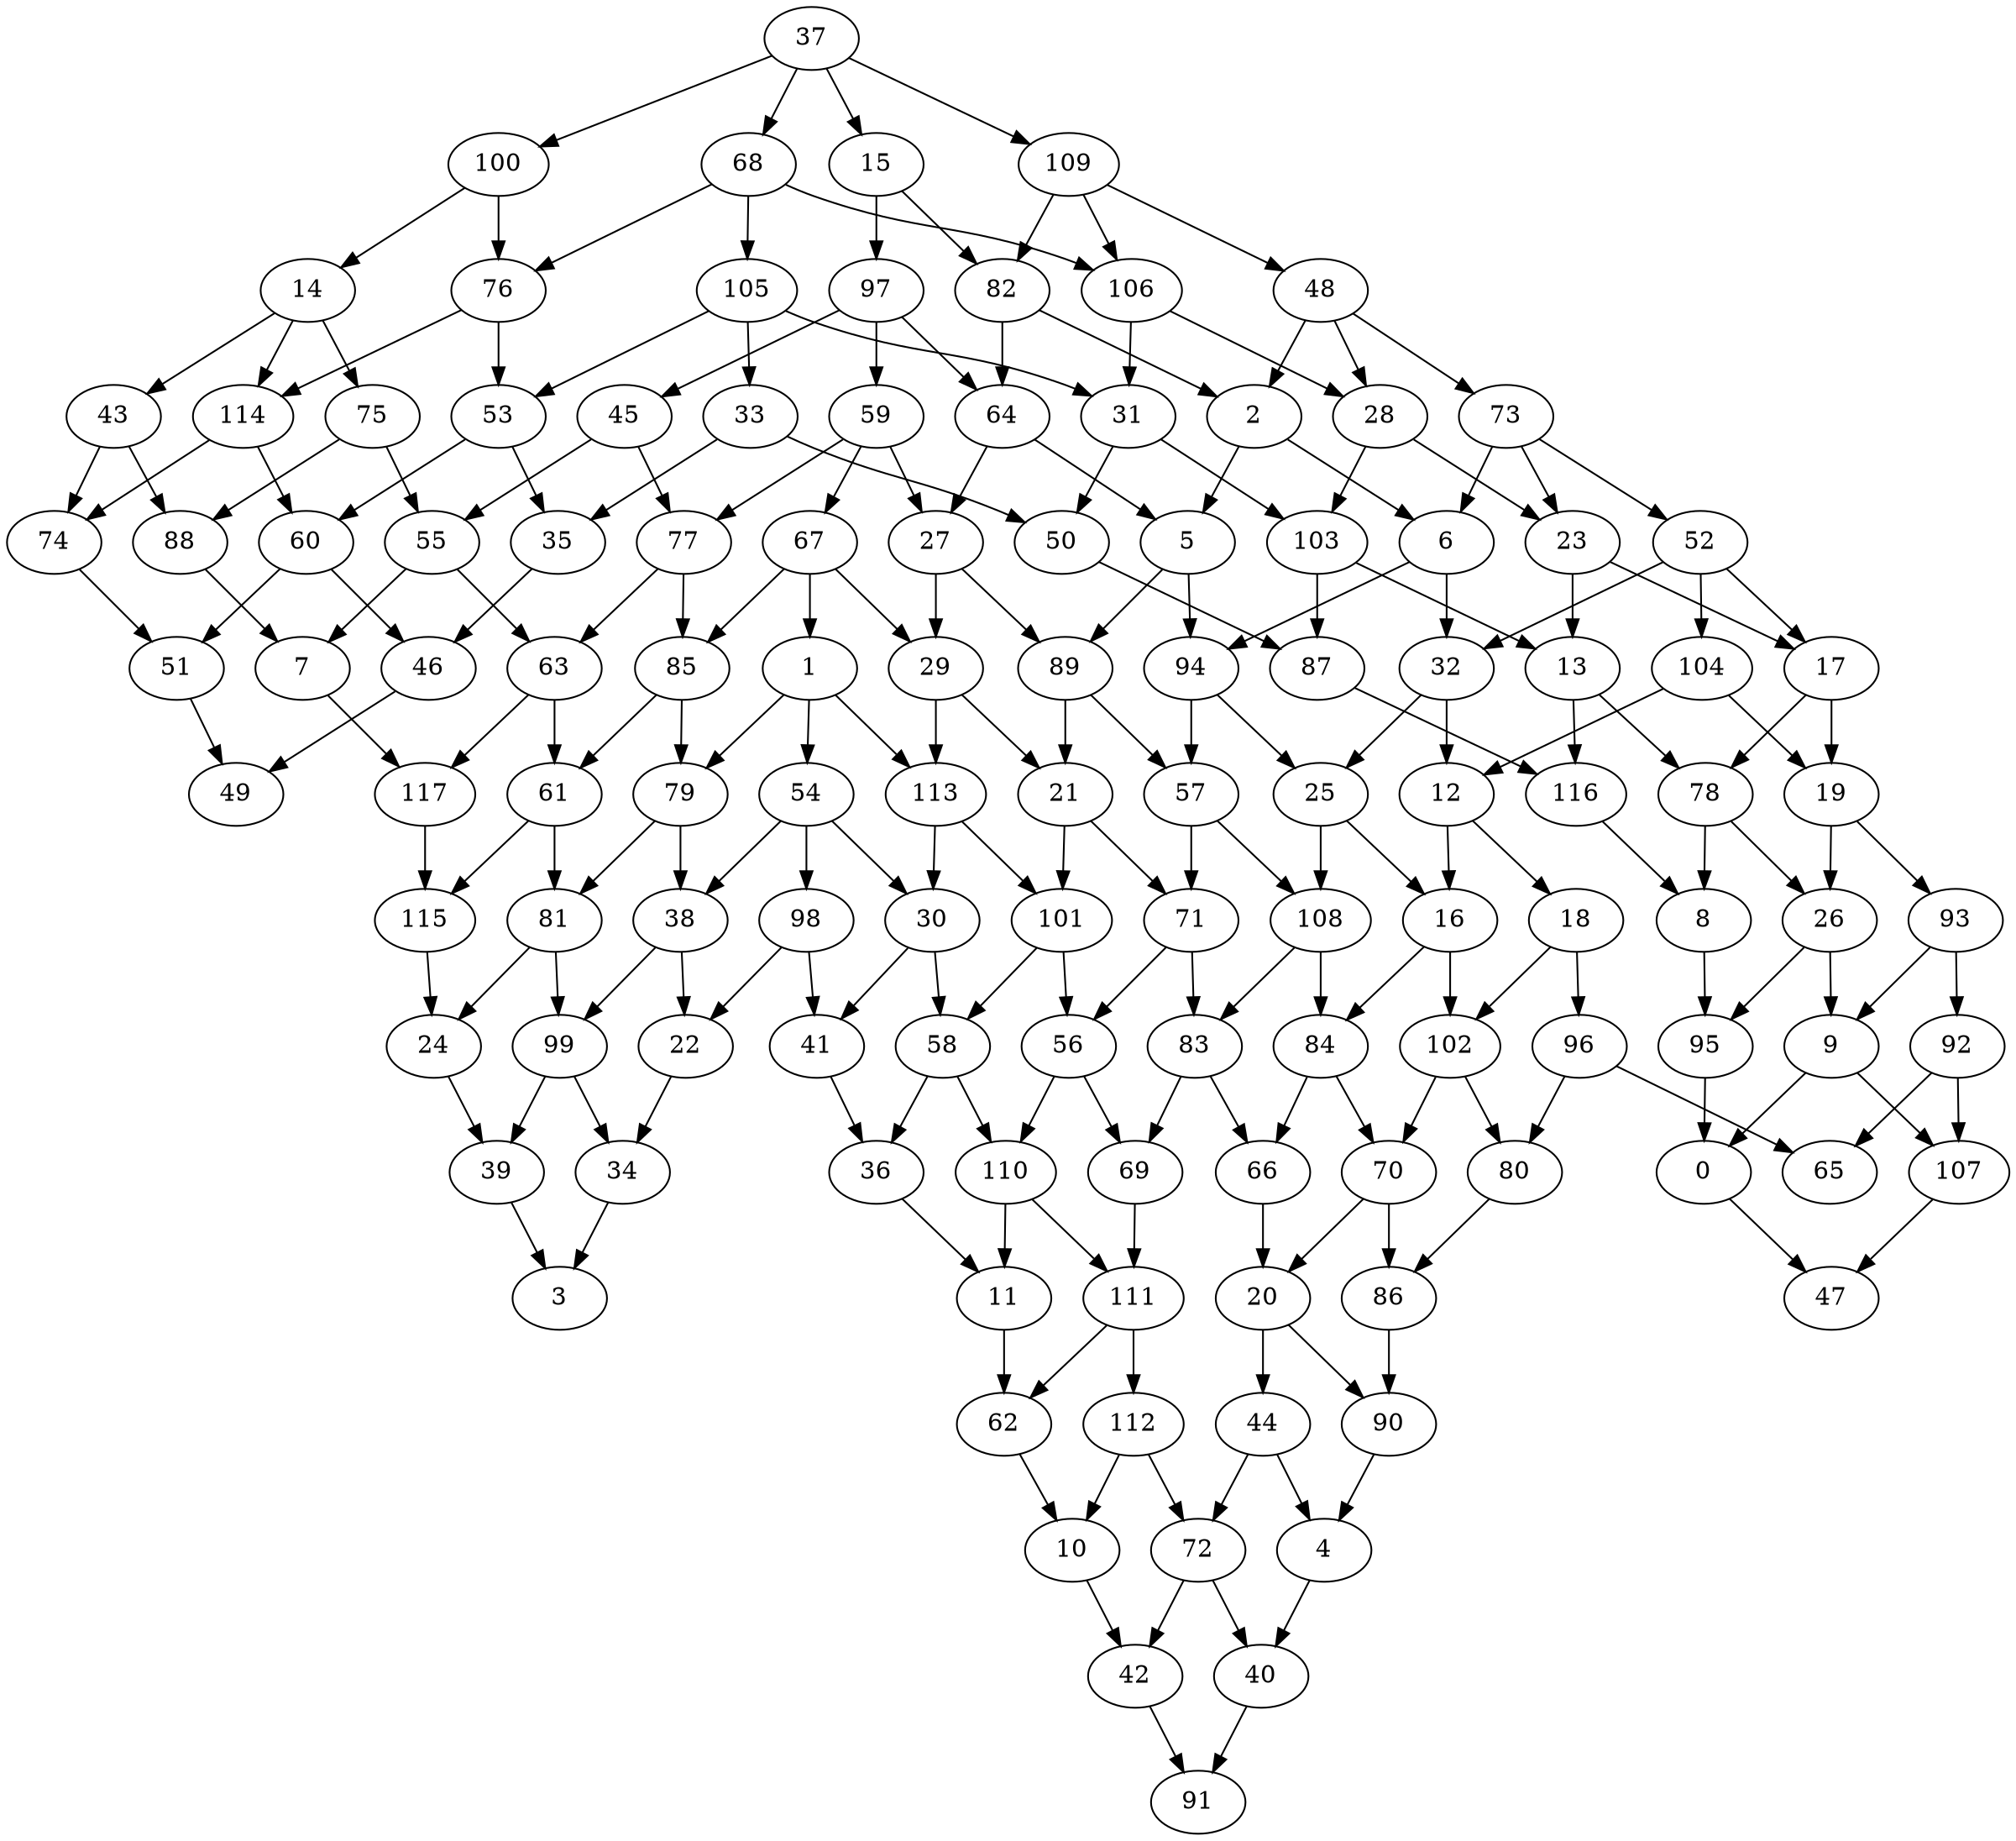 strict digraph "" {
	0 -> 47;
	1 -> 54;
	1 -> 79;
	1 -> 113;
	2 -> 5;
	2 -> 6;
	4 -> 40;
	5 -> 89;
	5 -> 94;
	6 -> 32;
	6 -> 94;
	7 -> 117;
	8 -> 95;
	9 -> 0;
	9 -> 107;
	10 -> 42;
	11 -> 62;
	12 -> 16;
	12 -> 18;
	13 -> 78;
	13 -> 116;
	14 -> 43;
	14 -> 75;
	14 -> 114;
	15 -> 82;
	15 -> 97;
	16 -> 84;
	16 -> 102;
	17 -> 19;
	17 -> 78;
	18 -> 96;
	18 -> 102;
	19 -> 26;
	19 -> 93;
	20 -> 44;
	20 -> 90;
	21 -> 71;
	21 -> 101;
	22 -> 34;
	23 -> 13;
	23 -> 17;
	24 -> 39;
	25 -> 16;
	25 -> 108;
	26 -> 9;
	26 -> 95;
	27 -> 29;
	27 -> 89;
	28 -> 23;
	28 -> 103;
	29 -> 21;
	29 -> 113;
	30 -> 41;
	30 -> 58;
	31 -> 50;
	31 -> 103;
	32 -> 12;
	32 -> 25;
	33 -> 35;
	33 -> 50;
	34 -> 3;
	35 -> 46;
	36 -> 11;
	37 -> 15;
	37 -> 68;
	37 -> 100;
	37 -> 109;
	38 -> 22;
	38 -> 99;
	39 -> 3;
	40 -> 91;
	41 -> 36;
	42 -> 91;
	43 -> 74;
	43 -> 88;
	44 -> 4;
	44 -> 72;
	45 -> 55;
	45 -> 77;
	46 -> 49;
	48 -> 2;
	48 -> 28;
	48 -> 73;
	50 -> 87;
	51 -> 49;
	52 -> 17;
	52 -> 32;
	52 -> 104;
	53 -> 35;
	53 -> 60;
	54 -> 30;
	54 -> 38;
	54 -> 98;
	55 -> 7;
	55 -> 63;
	56 -> 69;
	56 -> 110;
	57 -> 71;
	57 -> 108;
	58 -> 36;
	58 -> 110;
	59 -> 27;
	59 -> 67;
	59 -> 77;
	60 -> 46;
	60 -> 51;
	61 -> 81;
	61 -> 115;
	62 -> 10;
	63 -> 61;
	63 -> 117;
	64 -> 5;
	64 -> 27;
	66 -> 20;
	67 -> 1;
	67 -> 29;
	67 -> 85;
	68 -> 76;
	68 -> 105;
	68 -> 106;
	69 -> 111;
	70 -> 20;
	70 -> 86;
	71 -> 56;
	71 -> 83;
	72 -> 40;
	72 -> 42;
	73 -> 6;
	73 -> 23;
	73 -> 52;
	74 -> 51;
	75 -> 55;
	75 -> 88;
	76 -> 53;
	76 -> 114;
	77 -> 63;
	77 -> 85;
	78 -> 8;
	78 -> 26;
	79 -> 38;
	79 -> 81;
	80 -> 86;
	81 -> 24;
	81 -> 99;
	82 -> 2;
	82 -> 64;
	83 -> 66;
	83 -> 69;
	84 -> 66;
	84 -> 70;
	85 -> 61;
	85 -> 79;
	86 -> 90;
	87 -> 116;
	88 -> 7;
	89 -> 21;
	89 -> 57;
	90 -> 4;
	92 -> 65;
	92 -> 107;
	93 -> 9;
	93 -> 92;
	94 -> 25;
	94 -> 57;
	95 -> 0;
	96 -> 65;
	96 -> 80;
	97 -> 45;
	97 -> 59;
	97 -> 64;
	98 -> 22;
	98 -> 41;
	99 -> 34;
	99 -> 39;
	100 -> 14;
	100 -> 76;
	101 -> 56;
	101 -> 58;
	102 -> 70;
	102 -> 80;
	103 -> 13;
	103 -> 87;
	104 -> 12;
	104 -> 19;
	105 -> 31;
	105 -> 33;
	105 -> 53;
	106 -> 28;
	106 -> 31;
	107 -> 47;
	108 -> 83;
	108 -> 84;
	109 -> 48;
	109 -> 82;
	109 -> 106;
	110 -> 11;
	110 -> 111;
	111 -> 62;
	111 -> 112;
	112 -> 10;
	112 -> 72;
	113 -> 30;
	113 -> 101;
	114 -> 60;
	114 -> 74;
	115 -> 24;
	116 -> 8;
	117 -> 115;
}
